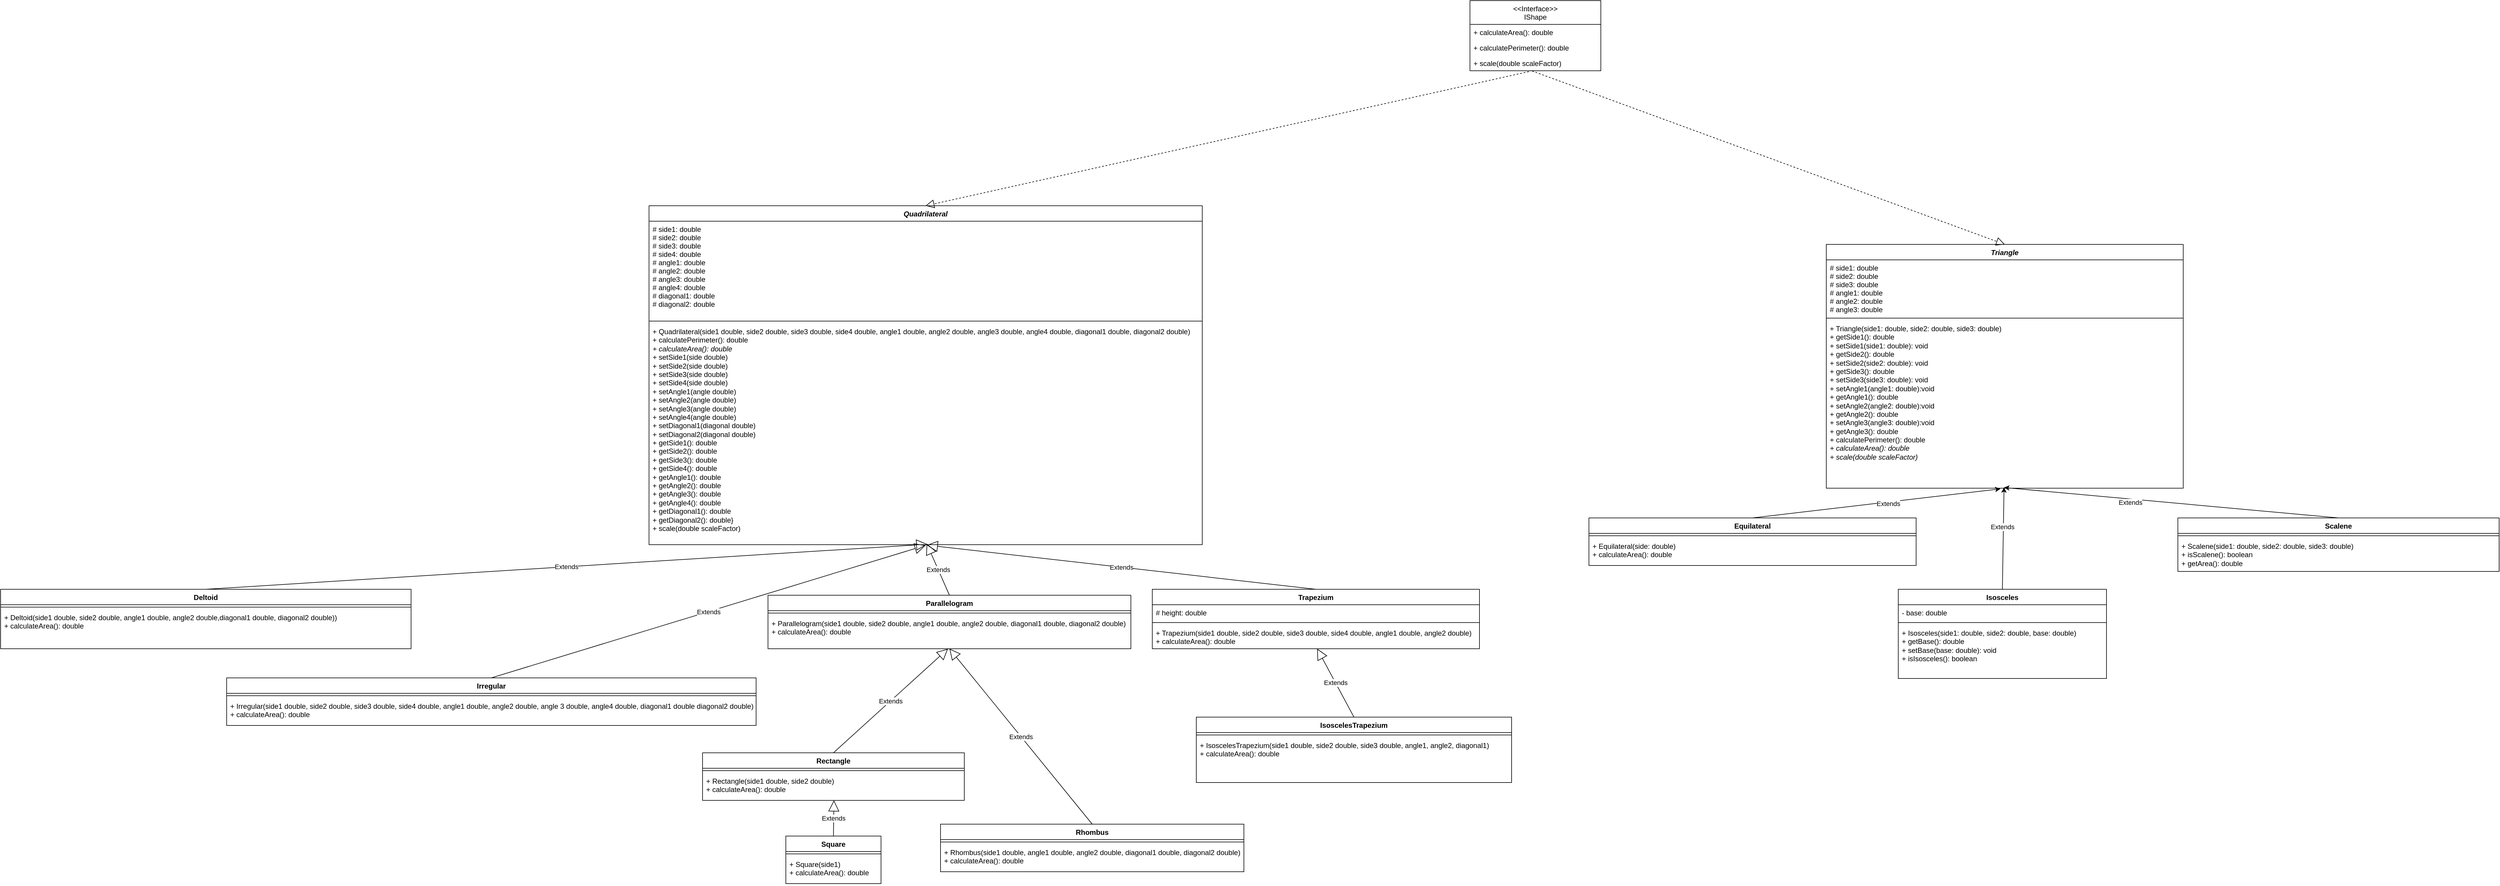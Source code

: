 <mxfile>
    <diagram id="rTGYkSX41fL7zGnlL-Gs" name="Página-1">
        <mxGraphModel dx="2732" dy="1347" grid="1" gridSize="10" guides="1" tooltips="1" connect="1" arrows="1" fold="1" page="1" pageScale="1" pageWidth="827" pageHeight="1169" math="0" shadow="0">
            <root>
                <mxCell id="0"/>
                <mxCell id="1" parent="0"/>
                <mxCell id="2" value="Quadrilateral" style="swimlane;fontStyle=3;align=center;verticalAlign=top;childLayout=stackLayout;horizontal=1;startSize=26;horizontalStack=0;resizeParent=1;resizeParentMax=0;resizeLast=0;collapsible=1;marginBottom=0;" parent="1" vertex="1">
                    <mxGeometry x="-890" y="-555" width="930" height="570" as="geometry">
                        <mxRectangle x="354" y="40" width="110" height="30" as="alternateBounds"/>
                    </mxGeometry>
                </mxCell>
                <mxCell id="3" value="# side1: double&#10;# side2: double&#10;# side3: double&#10;# side4: double&#10;# angle1: double&#10;# angle2: double&#10;# angle3: double&#10;# angle4: double&#10;# diagonal1: double&#10;# diagonal2: double" style="text;strokeColor=none;fillColor=none;align=left;verticalAlign=top;spacingLeft=4;spacingRight=4;overflow=hidden;rotatable=0;points=[[0,0.5],[1,0.5]];portConstraint=eastwest;" parent="2" vertex="1">
                    <mxGeometry y="26" width="930" height="164" as="geometry"/>
                </mxCell>
                <mxCell id="4" value="" style="line;strokeWidth=1;fillColor=none;align=left;verticalAlign=middle;spacingTop=-1;spacingLeft=3;spacingRight=3;rotatable=0;labelPosition=right;points=[];portConstraint=eastwest;strokeColor=inherit;" parent="2" vertex="1">
                    <mxGeometry y="190" width="930" height="8" as="geometry"/>
                </mxCell>
                <mxCell id="5" value="+ Quadrilateral(side1 double, side2 double, side3 double, side4 double, angle1 double, angle2 double, angle3 double, angle4 double, diagonal1 double, diagonal2 double)&lt;br&gt;+ calculatePerimeter(): double&lt;br&gt;&lt;i&gt;+ calculateArea(): double&lt;br&gt;+ &lt;/i&gt;setSide1(side double)&lt;br&gt;+ setSide2(side double)&lt;br&gt;+ setSide3(side double)&lt;br&gt;+ setSide4(side double)&lt;br&gt;+ setAngle1(angle double)&lt;br&gt;+ setAngle2(angle double)&lt;br&gt;+ setAngle3(angle double)&lt;br&gt;+ setAngle4(angle double)&lt;br&gt;+ setDiagonal1(diagonal double)&lt;br&gt;+ setDiagonal2(diagonal double)&lt;br&gt;&lt;div&gt;+ getSide1(): double&lt;/div&gt;&lt;div&gt;+ getSide2(): double&lt;/div&gt;&lt;div&gt;+ getSide3(): double&lt;/div&gt;&lt;div&gt;+ getSide4(): double&lt;/div&gt;&lt;div&gt;+ getAngle1(): double&lt;/div&gt;&lt;div&gt;+ getAngle2(): double&lt;/div&gt;&lt;div&gt;+ getAngle3(): double&lt;/div&gt;&lt;div&gt;+ getAngle4(): double&lt;/div&gt;&lt;div&gt;+ getDiagonal1(): double&lt;/div&gt;&lt;div&gt;+ getDiagonal2(): double}&lt;/div&gt;&lt;div&gt;+ scale(double scaleFactor)&lt;/div&gt;" style="text;strokeColor=none;fillColor=none;align=left;verticalAlign=top;spacingLeft=4;spacingRight=4;overflow=hidden;rotatable=0;points=[[0,0.5],[1,0.5]];portConstraint=eastwest;html=1;" parent="2" vertex="1">
                    <mxGeometry y="198" width="930" height="372" as="geometry"/>
                </mxCell>
                <mxCell id="6" value="Parallelogram" style="swimlane;fontStyle=1;align=center;verticalAlign=top;childLayout=stackLayout;horizontal=1;startSize=26;horizontalStack=0;resizeParent=1;resizeParentMax=0;resizeLast=0;collapsible=1;marginBottom=0;" parent="1" vertex="1">
                    <mxGeometry x="-690" y="100" width="610" height="90" as="geometry"/>
                </mxCell>
                <mxCell id="7" value="" style="line;strokeWidth=1;fillColor=none;align=left;verticalAlign=middle;spacingTop=-1;spacingLeft=3;spacingRight=3;rotatable=0;labelPosition=right;points=[];portConstraint=eastwest;strokeColor=inherit;" parent="6" vertex="1">
                    <mxGeometry y="26" width="610" height="8" as="geometry"/>
                </mxCell>
                <mxCell id="8" value="+ Parallelogram(side1 double, side2 double, angle1 double, angle2 double, diagonal1 double, diagonal2 double)&#10;+ calculateArea(): double" style="text;strokeColor=none;fillColor=none;align=left;verticalAlign=top;spacingLeft=4;spacingRight=4;overflow=hidden;rotatable=0;points=[[0,0.5],[1,0.5]];portConstraint=eastwest;" parent="6" vertex="1">
                    <mxGeometry y="34" width="610" height="56" as="geometry"/>
                </mxCell>
                <mxCell id="9" value="Irregular" style="swimlane;fontStyle=1;align=center;verticalAlign=top;childLayout=stackLayout;horizontal=1;startSize=26;horizontalStack=0;resizeParent=1;resizeParentMax=0;resizeLast=0;collapsible=1;marginBottom=0;" parent="1" vertex="1">
                    <mxGeometry x="-1600" y="239" width="890" height="80" as="geometry"/>
                </mxCell>
                <mxCell id="10" value="" style="line;strokeWidth=1;fillColor=none;align=left;verticalAlign=middle;spacingTop=-1;spacingLeft=3;spacingRight=3;rotatable=0;labelPosition=right;points=[];portConstraint=eastwest;strokeColor=inherit;" parent="9" vertex="1">
                    <mxGeometry y="26" width="890" height="8" as="geometry"/>
                </mxCell>
                <mxCell id="11" value="+ Irregular(side1 double, side2 double, side3 double, side4 double, angle1 double, angle2 double, angle 3 double, angle4 double, diagonal1 double diagonal2 double)&#10;+ calculateArea(): double" style="text;strokeColor=none;fillColor=none;align=left;verticalAlign=top;spacingLeft=4;spacingRight=4;overflow=hidden;rotatable=0;points=[[0,0.5],[1,0.5]];portConstraint=eastwest;" parent="9" vertex="1">
                    <mxGeometry y="34" width="890" height="46" as="geometry"/>
                </mxCell>
                <mxCell id="12" value="IsoscelesTrapezium" style="swimlane;fontStyle=1;align=center;verticalAlign=top;childLayout=stackLayout;horizontal=1;startSize=26;horizontalStack=0;resizeParent=1;resizeParentMax=0;resizeLast=0;collapsible=1;marginBottom=0;" parent="1" vertex="1">
                    <mxGeometry x="30" y="305" width="530" height="110" as="geometry"/>
                </mxCell>
                <mxCell id="13" value="" style="line;strokeWidth=1;fillColor=none;align=left;verticalAlign=middle;spacingTop=-1;spacingLeft=3;spacingRight=3;rotatable=0;labelPosition=right;points=[];portConstraint=eastwest;strokeColor=inherit;" parent="12" vertex="1">
                    <mxGeometry y="26" width="530" height="8" as="geometry"/>
                </mxCell>
                <mxCell id="14" value="+ IsoscelesTrapezium(side1 double, side2 double, side3 double, angle1, angle2, diagonal1)&#10;+ calculateArea(): double" style="text;strokeColor=none;fillColor=none;align=left;verticalAlign=top;spacingLeft=4;spacingRight=4;overflow=hidden;rotatable=0;points=[[0,0.5],[1,0.5]];portConstraint=eastwest;" parent="12" vertex="1">
                    <mxGeometry y="34" width="530" height="76" as="geometry"/>
                </mxCell>
                <mxCell id="15" value="Rectangle" style="swimlane;fontStyle=1;align=center;verticalAlign=top;childLayout=stackLayout;horizontal=1;startSize=26;horizontalStack=0;resizeParent=1;resizeParentMax=0;resizeLast=0;collapsible=1;marginBottom=0;" parent="1" vertex="1">
                    <mxGeometry x="-800" y="365" width="440" height="80" as="geometry"/>
                </mxCell>
                <mxCell id="16" value="" style="line;strokeWidth=1;fillColor=none;align=left;verticalAlign=middle;spacingTop=-1;spacingLeft=3;spacingRight=3;rotatable=0;labelPosition=right;points=[];portConstraint=eastwest;strokeColor=inherit;" parent="15" vertex="1">
                    <mxGeometry y="26" width="440" height="8" as="geometry"/>
                </mxCell>
                <mxCell id="17" value="+ Rectangle(side1 double, side2 double)&#10;+ calculateArea(): double" style="text;strokeColor=none;fillColor=none;align=left;verticalAlign=top;spacingLeft=4;spacingRight=4;overflow=hidden;rotatable=0;points=[[0,0.5],[1,0.5]];portConstraint=eastwest;" parent="15" vertex="1">
                    <mxGeometry y="34" width="440" height="46" as="geometry"/>
                </mxCell>
                <mxCell id="18" value="Rhombus" style="swimlane;fontStyle=1;align=center;verticalAlign=top;childLayout=stackLayout;horizontal=1;startSize=26;horizontalStack=0;resizeParent=1;resizeParentMax=0;resizeLast=0;collapsible=1;marginBottom=0;" parent="1" vertex="1">
                    <mxGeometry x="-400" y="485" width="510" height="80" as="geometry"/>
                </mxCell>
                <mxCell id="19" value="" style="line;strokeWidth=1;fillColor=none;align=left;verticalAlign=middle;spacingTop=-1;spacingLeft=3;spacingRight=3;rotatable=0;labelPosition=right;points=[];portConstraint=eastwest;strokeColor=inherit;" parent="18" vertex="1">
                    <mxGeometry y="26" width="510" height="8" as="geometry"/>
                </mxCell>
                <mxCell id="20" value="+ Rhombus(side1 double, angle1 double, angle2 double, diagonal1 double, diagonal2 double)&#10;+ calculateArea(): double" style="text;strokeColor=none;fillColor=none;align=left;verticalAlign=top;spacingLeft=4;spacingRight=4;overflow=hidden;rotatable=0;points=[[0,0.5],[1,0.5]];portConstraint=eastwest;" parent="18" vertex="1">
                    <mxGeometry y="34" width="510" height="46" as="geometry"/>
                </mxCell>
                <mxCell id="21" value="Square" style="swimlane;fontStyle=1;align=center;verticalAlign=top;childLayout=stackLayout;horizontal=1;startSize=26;horizontalStack=0;resizeParent=1;resizeParentMax=0;resizeLast=0;collapsible=1;marginBottom=0;" parent="1" vertex="1">
                    <mxGeometry x="-660" y="505" width="160" height="80" as="geometry"/>
                </mxCell>
                <mxCell id="22" value="" style="line;strokeWidth=1;fillColor=none;align=left;verticalAlign=middle;spacingTop=-1;spacingLeft=3;spacingRight=3;rotatable=0;labelPosition=right;points=[];portConstraint=eastwest;strokeColor=inherit;" parent="21" vertex="1">
                    <mxGeometry y="26" width="160" height="8" as="geometry"/>
                </mxCell>
                <mxCell id="23" value="+ Square(side1)&#10;+ calculateArea(): double" style="text;strokeColor=none;fillColor=none;align=left;verticalAlign=top;spacingLeft=4;spacingRight=4;overflow=hidden;rotatable=0;points=[[0,0.5],[1,0.5]];portConstraint=eastwest;" parent="21" vertex="1">
                    <mxGeometry y="34" width="160" height="46" as="geometry"/>
                </mxCell>
                <mxCell id="24" value="Extends" style="endArrow=block;endSize=16;endFill=0;html=1;exitX=0.5;exitY=0;exitDx=0;exitDy=0;entryX=0.502;entryY=0.995;entryDx=0;entryDy=0;entryPerimeter=0;" parent="1" source="6" target="5" edge="1">
                    <mxGeometry width="160" relative="1" as="geometry">
                        <mxPoint x="-1040" y="-25" as="sourcePoint"/>
                        <mxPoint x="-880" y="-25" as="targetPoint"/>
                    </mxGeometry>
                </mxCell>
                <mxCell id="25" value="Extends" style="endArrow=block;endSize=16;endFill=0;html=1;exitX=0.5;exitY=0;exitDx=0;exitDy=0;entryX=0.502;entryY=1.002;entryDx=0;entryDy=0;entryPerimeter=0;" parent="1" source="32" target="5" edge="1">
                    <mxGeometry width="160" relative="1" as="geometry">
                        <mxPoint x="-615" y="15" as="sourcePoint"/>
                        <mxPoint x="-614.18" y="-105.31" as="targetPoint"/>
                    </mxGeometry>
                </mxCell>
                <mxCell id="26" value="Extends" style="endArrow=block;endSize=16;endFill=0;html=1;exitX=0.5;exitY=0;exitDx=0;exitDy=0;entryX=0.5;entryY=1.003;entryDx=0;entryDy=0;entryPerimeter=0;" parent="1" source="9" target="5" edge="1">
                    <mxGeometry width="160" relative="1" as="geometry">
                        <mxPoint x="-1160" y="165" as="sourcePoint"/>
                        <mxPoint x="-620" y="-115" as="targetPoint"/>
                    </mxGeometry>
                </mxCell>
                <mxCell id="27" value="Extends" style="endArrow=block;endSize=16;endFill=0;html=1;exitX=0.5;exitY=0;exitDx=0;exitDy=0;entryX=0.503;entryY=0.998;entryDx=0;entryDy=0;entryPerimeter=0;" parent="1" target="5" edge="1" source="66">
                    <mxGeometry width="160" relative="1" as="geometry">
                        <mxPoint x="-1585" y="85" as="sourcePoint"/>
                        <mxPoint x="-620" y="-115" as="targetPoint"/>
                    </mxGeometry>
                </mxCell>
                <mxCell id="28" value="Extends" style="endArrow=block;endSize=16;endFill=0;html=1;exitX=0.5;exitY=0;exitDx=0;exitDy=0;entryX=0.504;entryY=0.998;entryDx=0;entryDy=0;entryPerimeter=0;" parent="1" source="12" target="35" edge="1">
                    <mxGeometry width="160" relative="1" as="geometry">
                        <mxPoint x="100" y="245" as="sourcePoint"/>
                        <mxPoint x="260" y="245" as="targetPoint"/>
                    </mxGeometry>
                </mxCell>
                <mxCell id="29" value="Extends" style="endArrow=block;endSize=16;endFill=0;html=1;exitX=0.5;exitY=0;exitDx=0;exitDy=0;entryX=0.496;entryY=1.002;entryDx=0;entryDy=0;entryPerimeter=0;" parent="1" source="15" target="8" edge="1">
                    <mxGeometry width="160" relative="1" as="geometry">
                        <mxPoint x="-480" y="335" as="sourcePoint"/>
                        <mxPoint x="-320" y="335" as="targetPoint"/>
                    </mxGeometry>
                </mxCell>
                <mxCell id="30" value="Extends" style="endArrow=block;endSize=16;endFill=0;html=1;exitX=0.5;exitY=0;exitDx=0;exitDy=0;entryX=0.5;entryY=0.998;entryDx=0;entryDy=0;entryPerimeter=0;" parent="1" source="18" target="8" edge="1">
                    <mxGeometry width="160" relative="1" as="geometry">
                        <mxPoint x="-250" y="325" as="sourcePoint"/>
                        <mxPoint x="-260" y="225" as="targetPoint"/>
                    </mxGeometry>
                </mxCell>
                <mxCell id="31" value="Extends" style="endArrow=block;endSize=16;endFill=0;html=1;exitX=0.5;exitY=0;exitDx=0;exitDy=0;entryX=0.502;entryY=0.999;entryDx=0;entryDy=0;entryPerimeter=0;" parent="1" source="21" target="17" edge="1">
                    <mxGeometry width="160" relative="1" as="geometry">
                        <mxPoint x="-460" y="565" as="sourcePoint"/>
                        <mxPoint x="-300" y="565" as="targetPoint"/>
                    </mxGeometry>
                </mxCell>
                <mxCell id="32" value="Trapezium" style="swimlane;fontStyle=1;align=center;verticalAlign=top;childLayout=stackLayout;horizontal=1;startSize=26;horizontalStack=0;resizeParent=1;resizeParentMax=0;resizeLast=0;collapsible=1;marginBottom=0;" parent="1" vertex="1">
                    <mxGeometry x="-44" y="90" width="550" height="100" as="geometry"/>
                </mxCell>
                <mxCell id="33" value="# height: double" style="text;strokeColor=none;fillColor=none;align=left;verticalAlign=top;spacingLeft=4;spacingRight=4;overflow=hidden;rotatable=0;points=[[0,0.5],[1,0.5]];portConstraint=eastwest;" parent="32" vertex="1">
                    <mxGeometry y="26" width="550" height="26" as="geometry"/>
                </mxCell>
                <mxCell id="34" value="" style="line;strokeWidth=1;fillColor=none;align=left;verticalAlign=middle;spacingTop=-1;spacingLeft=3;spacingRight=3;rotatable=0;labelPosition=right;points=[];portConstraint=eastwest;strokeColor=inherit;" parent="32" vertex="1">
                    <mxGeometry y="52" width="550" height="8" as="geometry"/>
                </mxCell>
                <mxCell id="35" value="+ Trapezium(side1 double, side2 double, side3 double, side4 double, angle1 double, angle2 double)&#10;+ calculateArea(): double" style="text;strokeColor=none;fillColor=none;align=left;verticalAlign=top;spacingLeft=4;spacingRight=4;overflow=hidden;rotatable=0;points=[[0,0.5],[1,0.5]];portConstraint=eastwest;" parent="32" vertex="1">
                    <mxGeometry y="60" width="550" height="40" as="geometry"/>
                </mxCell>
                <mxCell id="36" value="Triangle" style="swimlane;fontStyle=3;align=center;verticalAlign=top;childLayout=stackLayout;horizontal=1;startSize=26;horizontalStack=0;resizeParent=1;resizeParentMax=0;resizeLast=0;collapsible=1;marginBottom=0;" parent="1" vertex="1">
                    <mxGeometry x="1089" y="-490" width="600" height="410" as="geometry"/>
                </mxCell>
                <mxCell id="37" value="# side1: double&#10;# side2: double&#10;# side3: double&#10;# angle1: double&#10;# angle2: double&#10;# angle3: double&#10;" style="text;strokeColor=none;fillColor=none;align=left;verticalAlign=top;spacingLeft=4;spacingRight=4;overflow=hidden;rotatable=0;points=[[0,0.5],[1,0.5]];portConstraint=eastwest;" parent="36" vertex="1">
                    <mxGeometry y="26" width="600" height="94" as="geometry"/>
                </mxCell>
                <mxCell id="38" value="" style="line;strokeWidth=1;fillColor=none;align=left;verticalAlign=middle;spacingTop=-1;spacingLeft=3;spacingRight=3;rotatable=0;labelPosition=right;points=[];portConstraint=eastwest;strokeColor=inherit;" parent="36" vertex="1">
                    <mxGeometry y="120" width="600" height="8" as="geometry"/>
                </mxCell>
                <mxCell id="39" value="&lt;div&gt;+ Triangle(side1: double, side2: double, side3: double)&amp;nbsp; &amp;nbsp; &amp;nbsp; &amp;nbsp;&amp;nbsp;&lt;/div&gt;&lt;div&gt;+ getSide1(): double&amp;nbsp; &amp;nbsp; &amp;nbsp; &amp;nbsp; &amp;nbsp; &amp;nbsp; &amp;nbsp;&amp;nbsp;&lt;/div&gt;&lt;div&gt;+ setSide1(side1: double): void&amp;nbsp; &amp;nbsp;&lt;/div&gt;&lt;div&gt;+ getSide2(): double&amp;nbsp; &amp;nbsp; &amp;nbsp; &amp;nbsp; &amp;nbsp; &amp;nbsp; &amp;nbsp;&amp;nbsp;&lt;/div&gt;&lt;div&gt;+ setSide2(side2: double): void&amp;nbsp; &amp;nbsp;&lt;/div&gt;&lt;div&gt;+ getSide3(): double&amp;nbsp; &amp;nbsp; &amp;nbsp; &amp;nbsp; &amp;nbsp; &amp;nbsp; &amp;nbsp;&amp;nbsp;&lt;/div&gt;&lt;div&gt;+ setSide3(side3: double): void&amp;nbsp;&lt;/div&gt;&lt;div&gt;+ setAngle1(angle1: double):void&lt;/div&gt;&lt;div&gt;+ getAngle1(): double&lt;/div&gt;&lt;div&gt;&lt;div style=&quot;border-color: var(--border-color);&quot;&gt;+ setAngle2&lt;span style=&quot;background-color: initial;&quot;&gt;(angle2: double):void&lt;/span&gt;&lt;/div&gt;&lt;div style=&quot;border-color: var(--border-color);&quot;&gt;+ getAngle2&lt;span style=&quot;background-color: initial;&quot;&gt;(): double&lt;/span&gt;&lt;/div&gt;&lt;/div&gt;&lt;div style=&quot;border-color: var(--border-color);&quot;&gt;&lt;div style=&quot;border-color: var(--border-color);&quot;&gt;+ setAngle3&lt;span style=&quot;background-color: initial;&quot;&gt;(angle3: double):void&lt;/span&gt;&lt;/div&gt;&lt;div style=&quot;border-color: var(--border-color);&quot;&gt;+ getAngle3&lt;span style=&quot;background-color: initial;&quot;&gt;(): double&lt;/span&gt;&lt;/div&gt;&lt;/div&gt;&lt;div&gt;+ calculatePerimeter(): double&amp;nbsp; &amp;nbsp; &amp;nbsp; &amp;nbsp; &amp;nbsp;&amp;nbsp;&lt;/div&gt;&lt;div&gt;&lt;i&gt;+ calculateArea(): double&amp;nbsp; &amp;nbsp; &amp;nbsp; &amp;nbsp;&lt;/i&gt;&lt;/div&gt;&lt;div&gt;&lt;i&gt;+ scale(double scaleFactor)&amp;nbsp; &amp;nbsp;&lt;/i&gt;&amp;nbsp; &amp;nbsp; &amp;nbsp;&lt;/div&gt;" style="text;strokeColor=none;fillColor=none;align=left;verticalAlign=top;spacingLeft=4;spacingRight=4;overflow=hidden;rotatable=0;points=[[0,0.5],[1,0.5]];portConstraint=eastwest;fontStyle=0;horizontal=1;html=1;" parent="36" vertex="1">
                    <mxGeometry y="128" width="600" height="282" as="geometry"/>
                </mxCell>
                <mxCell id="40" style="edgeStyle=none;html=1;exitX=0.5;exitY=0;exitDx=0;exitDy=0;entryX=0.488;entryY=1.004;entryDx=0;entryDy=0;entryPerimeter=0;" parent="1" source="42" target="39" edge="1">
                    <mxGeometry relative="1" as="geometry">
                        <mxPoint x="1379" y="-180" as="targetPoint"/>
                    </mxGeometry>
                </mxCell>
                <mxCell id="41" value="Extends" style="edgeLabel;html=1;align=center;verticalAlign=middle;resizable=0;points=[];" parent="40" vertex="1" connectable="0">
                    <mxGeometry x="0.091" y="-2" relative="1" as="geometry">
                        <mxPoint as="offset"/>
                    </mxGeometry>
                </mxCell>
                <mxCell id="42" value="Equilateral" style="swimlane;fontStyle=1;align=center;verticalAlign=top;childLayout=stackLayout;horizontal=1;startSize=26;horizontalStack=0;resizeParent=1;resizeParentMax=0;resizeLast=0;collapsible=1;marginBottom=0;" parent="1" vertex="1">
                    <mxGeometry x="690" y="-30" width="550" height="80" as="geometry"/>
                </mxCell>
                <mxCell id="43" value="" style="line;strokeWidth=1;fillColor=none;align=left;verticalAlign=middle;spacingTop=-1;spacingLeft=3;spacingRight=3;rotatable=0;labelPosition=right;points=[];portConstraint=eastwest;strokeColor=inherit;" parent="42" vertex="1">
                    <mxGeometry y="26" width="550" height="8" as="geometry"/>
                </mxCell>
                <mxCell id="44" value="+ Equilateral(side: double)&lt;br&gt;+ calculateArea(): double" style="text;strokeColor=none;fillColor=none;align=left;verticalAlign=top;spacingLeft=4;spacingRight=4;overflow=hidden;rotatable=0;points=[[0,0.5],[1,0.5]];portConstraint=eastwest;fontStyle=0;html=1;rounded=1;" parent="42" vertex="1">
                    <mxGeometry y="34" width="550" height="46" as="geometry"/>
                </mxCell>
                <mxCell id="45" style="edgeStyle=none;html=1;exitX=0.5;exitY=0;exitDx=0;exitDy=0;entryX=0.498;entryY=0.995;entryDx=0;entryDy=0;entryPerimeter=0;" parent="1" source="52" target="39" edge="1">
                    <mxGeometry relative="1" as="geometry">
                        <mxPoint x="1379" y="320" as="sourcePoint"/>
                    </mxGeometry>
                </mxCell>
                <mxCell id="46" value="Extends" style="edgeLabel;html=1;align=center;verticalAlign=middle;resizable=0;points=[];" parent="45" vertex="1" connectable="0">
                    <mxGeometry x="0.23" y="2" relative="1" as="geometry">
                        <mxPoint as="offset"/>
                    </mxGeometry>
                </mxCell>
                <mxCell id="47" style="edgeStyle=none;html=1;exitX=0.5;exitY=0;exitDx=0;exitDy=0;entryX=0.498;entryY=0.996;entryDx=0;entryDy=0;entryPerimeter=0;" parent="1" source="49" target="39" edge="1">
                    <mxGeometry relative="1" as="geometry">
                        <mxPoint x="1389" y="-180" as="targetPoint"/>
                    </mxGeometry>
                </mxCell>
                <mxCell id="48" value="Extends" style="edgeLabel;html=1;align=center;verticalAlign=middle;resizable=0;points=[];" parent="47" vertex="1" connectable="0">
                    <mxGeometry x="0.331" y="-1" relative="1" as="geometry">
                        <mxPoint x="24" y="9" as="offset"/>
                    </mxGeometry>
                </mxCell>
                <mxCell id="49" value="Scalene" style="swimlane;fontStyle=1;align=center;verticalAlign=top;childLayout=stackLayout;horizontal=1;startSize=26;horizontalStack=0;resizeParent=1;resizeParentMax=0;resizeLast=0;collapsible=1;marginBottom=0;" parent="1" vertex="1">
                    <mxGeometry x="1680" y="-30" width="540" height="90" as="geometry"/>
                </mxCell>
                <mxCell id="50" value="" style="line;strokeWidth=1;fillColor=none;align=left;verticalAlign=middle;spacingTop=-1;spacingLeft=3;spacingRight=3;rotatable=0;labelPosition=right;points=[];portConstraint=eastwest;strokeColor=inherit;" parent="49" vertex="1">
                    <mxGeometry y="26" width="540" height="8" as="geometry"/>
                </mxCell>
                <mxCell id="51" value="&lt;div&gt;+ Scalene(side1: double, side2: double, side3: double)&amp;nbsp;&amp;nbsp;&lt;/div&gt;&lt;div&gt;+ isScalene(): boolean&amp;nbsp;&amp;nbsp;&lt;/div&gt;&lt;div&gt;+ getArea(): double&lt;/div&gt;" style="text;strokeColor=none;fillColor=none;align=left;verticalAlign=top;spacingLeft=4;spacingRight=4;overflow=hidden;rotatable=0;points=[[0,0.5],[1,0.5]];portConstraint=eastwest;html=1;" parent="49" vertex="1">
                    <mxGeometry y="34" width="540" height="56" as="geometry"/>
                </mxCell>
                <mxCell id="52" value="Isosceles" style="swimlane;fontStyle=1;align=center;verticalAlign=top;childLayout=stackLayout;horizontal=1;startSize=26;horizontalStack=0;resizeParent=1;resizeParentMax=0;resizeLast=0;collapsible=1;marginBottom=0;" parent="1" vertex="1">
                    <mxGeometry x="1210" y="90" width="350" height="150" as="geometry"/>
                </mxCell>
                <mxCell id="53" value="- base: double" style="text;strokeColor=none;fillColor=none;align=left;verticalAlign=top;spacingLeft=4;spacingRight=4;overflow=hidden;rotatable=0;points=[[0,0.5],[1,0.5]];portConstraint=eastwest;" parent="52" vertex="1">
                    <mxGeometry y="26" width="350" height="26" as="geometry"/>
                </mxCell>
                <mxCell id="54" value="" style="line;strokeWidth=1;fillColor=none;align=left;verticalAlign=middle;spacingTop=-1;spacingLeft=3;spacingRight=3;rotatable=0;labelPosition=right;points=[];portConstraint=eastwest;strokeColor=inherit;" parent="52" vertex="1">
                    <mxGeometry y="52" width="350" height="8" as="geometry"/>
                </mxCell>
                <mxCell id="55" value="+ Isosceles(side1: double, side2: double, base: double)&amp;nbsp;&lt;br&gt;+ getBase(): double&amp;nbsp; &amp;nbsp; &amp;nbsp; &amp;nbsp; &amp;nbsp; &amp;nbsp; &amp;nbsp; &amp;nbsp;&amp;nbsp;&lt;br&gt;+ setBase(base: double): void&amp;nbsp; &amp;nbsp; &amp;nbsp;&amp;nbsp;&lt;br&gt;+ isIsosceles(): boolean" style="text;strokeColor=none;fillColor=none;align=left;verticalAlign=top;spacingLeft=4;spacingRight=4;overflow=hidden;rotatable=0;points=[[0,0.5],[1,0.5]];portConstraint=eastwest;html=1;" parent="52" vertex="1">
                    <mxGeometry y="60" width="350" height="90" as="geometry"/>
                </mxCell>
                <mxCell id="59" value="&lt;&lt;Interface&gt;&gt;&#10;IShape" style="swimlane;fontStyle=0;childLayout=stackLayout;horizontal=1;startSize=40;fillColor=none;horizontalStack=0;resizeParent=1;resizeParentMax=0;resizeLast=0;collapsible=1;marginBottom=0;" parent="1" vertex="1">
                    <mxGeometry x="490" y="-900" width="220" height="118" as="geometry"/>
                </mxCell>
                <mxCell id="60" value="+ calculateArea(): double" style="text;strokeColor=none;fillColor=none;align=left;verticalAlign=top;spacingLeft=4;spacingRight=4;overflow=hidden;rotatable=0;points=[[0,0.5],[1,0.5]];portConstraint=eastwest;" parent="59" vertex="1">
                    <mxGeometry y="40" width="220" height="26" as="geometry"/>
                </mxCell>
                <mxCell id="61" value="+ calculatePerimeter(): double" style="text;strokeColor=none;fillColor=none;align=left;verticalAlign=top;spacingLeft=4;spacingRight=4;overflow=hidden;rotatable=0;points=[[0,0.5],[1,0.5]];portConstraint=eastwest;" parent="59" vertex="1">
                    <mxGeometry y="66" width="220" height="26" as="geometry"/>
                </mxCell>
                <mxCell id="62" value="+ scale(double scaleFactor)" style="text;strokeColor=none;fillColor=none;align=left;verticalAlign=top;spacingLeft=4;spacingRight=4;overflow=hidden;rotatable=0;points=[[0,0.5],[1,0.5]];portConstraint=eastwest;" parent="59" vertex="1">
                    <mxGeometry y="92" width="220" height="26" as="geometry"/>
                </mxCell>
                <mxCell id="64" value="" style="endArrow=block;dashed=1;endFill=0;endSize=12;html=1;exitX=0.475;exitY=1.013;exitDx=0;exitDy=0;exitPerimeter=0;entryX=0.5;entryY=0;entryDx=0;entryDy=0;" edge="1" parent="1" source="62" target="36">
                    <mxGeometry width="160" relative="1" as="geometry">
                        <mxPoint x="1010" y="-550" as="sourcePoint"/>
                        <mxPoint x="1170" y="-550" as="targetPoint"/>
                    </mxGeometry>
                </mxCell>
                <mxCell id="65" value="" style="endArrow=block;dashed=1;endFill=0;endSize=12;html=1;exitX=0.45;exitY=1.056;exitDx=0;exitDy=0;exitPerimeter=0;entryX=0.5;entryY=0;entryDx=0;entryDy=0;" edge="1" parent="1" source="62" target="2">
                    <mxGeometry width="160" relative="1" as="geometry">
                        <mxPoint x="450" y="-570" as="sourcePoint"/>
                        <mxPoint x="610" y="-570" as="targetPoint"/>
                    </mxGeometry>
                </mxCell>
                <mxCell id="66" value="Deltoid" style="swimlane;fontStyle=1;align=center;verticalAlign=top;childLayout=stackLayout;horizontal=1;startSize=26;horizontalStack=0;resizeParent=1;resizeParentMax=0;resizeLast=0;collapsible=1;marginBottom=0;" vertex="1" parent="1">
                    <mxGeometry x="-1980" y="90" width="690" height="100" as="geometry"/>
                </mxCell>
                <mxCell id="67" value="" style="line;strokeWidth=1;fillColor=none;align=left;verticalAlign=middle;spacingTop=-1;spacingLeft=3;spacingRight=3;rotatable=0;labelPosition=right;points=[];portConstraint=eastwest;strokeColor=inherit;" vertex="1" parent="66">
                    <mxGeometry y="26" width="690" height="8" as="geometry"/>
                </mxCell>
                <mxCell id="68" value="+ Deltoid(side1 double, side2 double, angle1 double, angle2 double,diagonal1 double, diagonal2 double))&#10;+ calculateArea(): double" style="text;strokeColor=none;fillColor=none;align=left;verticalAlign=top;spacingLeft=4;spacingRight=4;overflow=hidden;rotatable=0;points=[[0,0.5],[1,0.5]];portConstraint=eastwest;" vertex="1" parent="66">
                    <mxGeometry y="34" width="690" height="66" as="geometry"/>
                </mxCell>
            </root>
        </mxGraphModel>
    </diagram>
</mxfile>